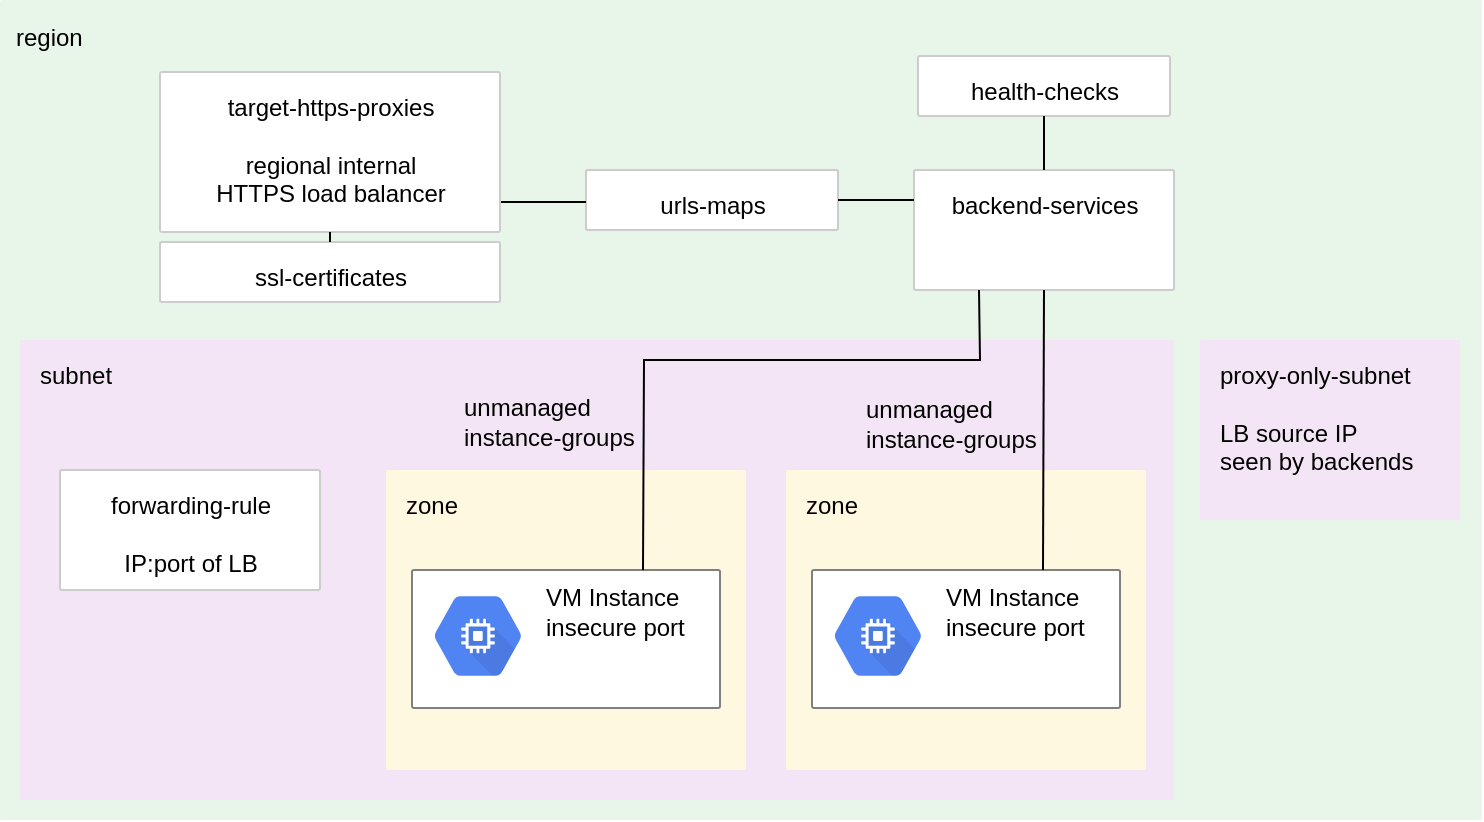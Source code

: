 <mxfile version="17.2.4" type="device"><diagram id="cstUYs0_MrwpeLKSXvVJ" name="Page-1"><mxGraphModel dx="1025" dy="593" grid="1" gridSize="10" guides="1" tooltips="1" connect="1" arrows="1" fold="1" page="1" pageScale="1" pageWidth="850" pageHeight="1100" math="0" shadow="0"><root><mxCell id="0"/><mxCell id="1" parent="0"/><mxCell id="04NytanJjaSaexqy_Y4b-19" value="" style="sketch=0;points=[[0,0,0],[0.25,0,0],[0.5,0,0],[0.75,0,0],[1,0,0],[1,0.25,0],[1,0.5,0],[1,0.75,0],[1,1,0],[0.75,1,0],[0.5,1,0],[0.25,1,0],[0,1,0],[0,0.75,0],[0,0.5,0],[0,0.25,0]];rounded=1;absoluteArcSize=1;arcSize=2;html=1;strokeColor=none;gradientColor=none;shadow=0;dashed=0;fontSize=12;fontColor=#9E9E9E;align=left;verticalAlign=top;spacing=10;spacingTop=-4;fillColor=#E8F5E9;" parent="1" vertex="1"><mxGeometry x="70" y="50" width="741" height="410" as="geometry"><mxPoint x="10" y="50" as="offset"/></mxGeometry></mxCell><mxCell id="04NytanJjaSaexqy_Y4b-9" value="subnet" style="sketch=0;points=[[0,0,0],[0.25,0,0],[0.5,0,0],[0.75,0,0],[1,0,0],[1,0.25,0],[1,0.5,0],[1,0.75,0],[1,1,0],[0.75,1,0],[0.5,1,0],[0.25,1,0],[0,1,0],[0,0.75,0],[0,0.5,0],[0,0.25,0]];rounded=1;absoluteArcSize=1;arcSize=2;html=1;strokeColor=none;gradientColor=none;shadow=0;dashed=0;fontSize=12;fontColor=#000000;align=left;verticalAlign=top;spacing=10;spacingTop=-4;fillColor=#F3E5F5;" parent="1" vertex="1"><mxGeometry x="80" y="220" width="577" height="230" as="geometry"/></mxCell><mxCell id="04NytanJjaSaexqy_Y4b-5" value="zone" style="sketch=0;points=[[0,0,0],[0.25,0,0],[0.5,0,0],[0.75,0,0],[1,0,0],[1,0.25,0],[1,0.5,0],[1,0.75,0],[1,1,0],[0.75,1,0],[0.5,1,0],[0.25,1,0],[0,1,0],[0,0.75,0],[0,0.5,0],[0,0.25,0]];rounded=1;absoluteArcSize=1;arcSize=2;html=1;strokeColor=none;gradientColor=none;shadow=0;dashed=0;fontSize=12;fontColor=#000000;align=left;verticalAlign=top;spacing=10;spacingTop=-4;fillColor=#FFF8E1;" parent="1" vertex="1"><mxGeometry x="463" y="285" width="180" height="150" as="geometry"/></mxCell><mxCell id="04NytanJjaSaexqy_Y4b-13" value="&lt;div&gt;proxy-only-subnet&lt;/div&gt;&lt;div&gt;&lt;br&gt;&lt;/div&gt;&lt;div&gt;LB source IP&lt;/div&gt;&lt;div&gt;seen by backends&lt;br&gt;&lt;/div&gt;" style="sketch=0;points=[[0,0,0],[0.25,0,0],[0.5,0,0],[0.75,0,0],[1,0,0],[1,0.25,0],[1,0.5,0],[1,0.75,0],[1,1,0],[0.75,1,0],[0.5,1,0],[0.25,1,0],[0,1,0],[0,0.75,0],[0,0.5,0],[0,0.25,0]];rounded=1;absoluteArcSize=1;arcSize=2;html=1;strokeColor=none;gradientColor=none;shadow=0;dashed=0;fontSize=12;fontColor=#000000;align=left;verticalAlign=top;spacing=10;spacingTop=-4;fillColor=#F3E5F5;" parent="1" vertex="1"><mxGeometry x="670" y="220" width="130" height="90" as="geometry"/></mxCell><mxCell id="04NytanJjaSaexqy_Y4b-27" value="&lt;div align=&quot;left&quot;&gt;region&lt;/div&gt;" style="text;html=1;resizable=0;autosize=1;align=left;verticalAlign=middle;points=[];fillColor=none;strokeColor=none;rounded=0;" parent="1" vertex="1"><mxGeometry x="76" y="59" width="50" height="20" as="geometry"/></mxCell><mxCell id="4L4TsIcvxuaD26HZeU3--1" value="ssl-certificates" style="sketch=0;points=[[0,0,0],[0.25,0,0],[0.5,0,0],[0.75,0,0],[1,0,0],[1,0.25,0],[1,0.5,0],[1,0.75,0],[1,1,0],[0.75,1,0],[0.5,1,0],[0.25,1,0],[0,1,0],[0,0.75,0],[0,0.5,0],[0,0.25,0]];rounded=1;absoluteArcSize=1;arcSize=2;html=1;strokeColor=#CCCCCC;gradientColor=none;shadow=0;dashed=0;fontSize=12;fontColor=#000000;align=center;verticalAlign=top;spacing=10;spacingTop=-4;fillColor=#FFFFFF;strokeWidth=1;" parent="1" vertex="1"><mxGeometry x="150" y="171" width="170" height="30" as="geometry"/></mxCell><mxCell id="BPpdw_s69a40fWfZZwsO-2" value="" style="group" vertex="1" connectable="0" parent="1"><mxGeometry x="476" y="335" width="155" height="69" as="geometry"/></mxCell><mxCell id="BPpdw_s69a40fWfZZwsO-3" value="" style="sketch=0;points=[[0,0,0],[0.25,0,0],[0.5,0,0],[0.75,0,0],[1,0,0],[1,0.25,0],[1,0.5,0],[1,0.75,0],[1,1,0],[0.75,1,0],[0.5,1,0],[0.25,1,0],[0,1,0],[0,0.75,0],[0,0.5,0],[0,0.25,0]];rounded=1;absoluteArcSize=1;arcSize=2;html=1;strokeColor=#808080;gradientColor=none;shadow=0;dashed=0;fontSize=12;fontColor=#9E9E9E;align=left;verticalAlign=top;spacing=10;spacingTop=-4;" vertex="1" parent="BPpdw_s69a40fWfZZwsO-2"><mxGeometry width="154" height="69" as="geometry"/></mxCell><mxCell id="BPpdw_s69a40fWfZZwsO-4" value="" style="sketch=0;html=1;fillColor=#5184F3;strokeColor=none;verticalAlign=top;labelPosition=center;verticalLabelPosition=bottom;align=center;spacingTop=-6;fontSize=11;fontStyle=1;shape=mxgraph.gcp2.hexIcon;prIcon=compute_engine" vertex="1" parent="BPpdw_s69a40fWfZZwsO-2"><mxGeometry y="3.75" width="66" height="58.5" as="geometry"/></mxCell><mxCell id="BPpdw_s69a40fWfZZwsO-5" value="&lt;div&gt;VM Instance&lt;/div&gt;&lt;div&gt;insecure port&lt;br&gt;&lt;/div&gt;" style="text;html=1;resizable=0;autosize=1;align=left;verticalAlign=middle;points=[];fillColor=none;strokeColor=none;rounded=0;" vertex="1" parent="BPpdw_s69a40fWfZZwsO-2"><mxGeometry x="65" y="6" width="90" height="30" as="geometry"/></mxCell><mxCell id="BPpdw_s69a40fWfZZwsO-6" value="zone" style="sketch=0;points=[[0,0,0],[0.25,0,0],[0.5,0,0],[0.75,0,0],[1,0,0],[1,0.25,0],[1,0.5,0],[1,0.75,0],[1,1,0],[0.75,1,0],[0.5,1,0],[0.25,1,0],[0,1,0],[0,0.75,0],[0,0.5,0],[0,0.25,0]];rounded=1;absoluteArcSize=1;arcSize=2;html=1;strokeColor=none;gradientColor=none;shadow=0;dashed=0;fontSize=12;fontColor=#000000;align=left;verticalAlign=top;spacing=10;spacingTop=-4;fillColor=#FFF8E1;" vertex="1" parent="1"><mxGeometry x="263" y="285" width="180" height="150" as="geometry"/></mxCell><mxCell id="BPpdw_s69a40fWfZZwsO-7" value="" style="group" vertex="1" connectable="0" parent="1"><mxGeometry x="276" y="335" width="155" height="69" as="geometry"/></mxCell><mxCell id="BPpdw_s69a40fWfZZwsO-8" value="" style="sketch=0;points=[[0,0,0],[0.25,0,0],[0.5,0,0],[0.75,0,0],[1,0,0],[1,0.25,0],[1,0.5,0],[1,0.75,0],[1,1,0],[0.75,1,0],[0.5,1,0],[0.25,1,0],[0,1,0],[0,0.75,0],[0,0.5,0],[0,0.25,0]];rounded=1;absoluteArcSize=1;arcSize=2;html=1;strokeColor=#808080;gradientColor=none;shadow=0;dashed=0;fontSize=12;fontColor=#9E9E9E;align=left;verticalAlign=top;spacing=10;spacingTop=-4;" vertex="1" parent="BPpdw_s69a40fWfZZwsO-7"><mxGeometry width="154" height="69" as="geometry"/></mxCell><mxCell id="BPpdw_s69a40fWfZZwsO-9" value="" style="sketch=0;html=1;fillColor=#5184F3;strokeColor=none;verticalAlign=top;labelPosition=center;verticalLabelPosition=bottom;align=center;spacingTop=-6;fontSize=11;fontStyle=1;shape=mxgraph.gcp2.hexIcon;prIcon=compute_engine" vertex="1" parent="BPpdw_s69a40fWfZZwsO-7"><mxGeometry y="3.75" width="66" height="58.5" as="geometry"/></mxCell><mxCell id="BPpdw_s69a40fWfZZwsO-10" value="&lt;div&gt;VM Instance&lt;/div&gt;&lt;div&gt;insecure port&lt;br&gt;&lt;/div&gt;" style="text;html=1;resizable=0;autosize=1;align=left;verticalAlign=middle;points=[];fillColor=none;strokeColor=none;rounded=0;" vertex="1" parent="BPpdw_s69a40fWfZZwsO-7"><mxGeometry x="65" y="6" width="90" height="30" as="geometry"/></mxCell><mxCell id="BPpdw_s69a40fWfZZwsO-11" value="&lt;div&gt;forwarding-rule&lt;/div&gt;&lt;div&gt;&lt;br&gt;&lt;/div&gt;&lt;div&gt;IP:port of LB&lt;br&gt;&lt;/div&gt;" style="sketch=0;points=[[0,0,0],[0.25,0,0],[0.5,0,0],[0.75,0,0],[1,0,0],[1,0.25,0],[1,0.5,0],[1,0.75,0],[1,1,0],[0.75,1,0],[0.5,1,0],[0.25,1,0],[0,1,0],[0,0.75,0],[0,0.5,0],[0,0.25,0]];rounded=1;absoluteArcSize=1;arcSize=2;html=1;strokeColor=#CCCCCC;gradientColor=none;shadow=0;dashed=0;fontSize=12;fontColor=#000000;align=center;verticalAlign=top;spacing=10;spacingTop=-4;fillColor=#FFFFFF;strokeWidth=1;" vertex="1" parent="1"><mxGeometry x="100" y="285" width="130" height="60" as="geometry"/></mxCell><mxCell id="BPpdw_s69a40fWfZZwsO-12" value="backend-services" style="sketch=0;points=[[0,0,0],[0.25,0,0],[0.5,0,0],[0.75,0,0],[1,0,0],[1,0.25,0],[1,0.5,0],[1,0.75,0],[1,1,0],[0.75,1,0],[0.5,1,0],[0.25,1,0],[0,1,0],[0,0.75,0],[0,0.5,0],[0,0.25,0]];rounded=1;absoluteArcSize=1;arcSize=2;html=1;strokeColor=#CCCCCC;gradientColor=none;shadow=0;dashed=0;fontSize=12;fontColor=#000000;align=center;verticalAlign=top;spacing=10;spacingTop=-4;fillColor=#FFFFFF;strokeWidth=1;" vertex="1" parent="1"><mxGeometry x="527" y="135" width="130" height="60" as="geometry"/></mxCell><mxCell id="BPpdw_s69a40fWfZZwsO-19" value="health-checks" style="sketch=0;points=[[0,0,0],[0.25,0,0],[0.5,0,0],[0.75,0,0],[1,0,0],[1,0.25,0],[1,0.5,0],[1,0.75,0],[1,1,0],[0.75,1,0],[0.5,1,0],[0.25,1,0],[0,1,0],[0,0.75,0],[0,0.5,0],[0,0.25,0]];rounded=1;absoluteArcSize=1;arcSize=2;html=1;strokeColor=#CCCCCC;gradientColor=none;shadow=0;dashed=0;fontSize=12;fontColor=#000000;align=center;verticalAlign=top;spacing=10;spacingTop=-4;fillColor=#FFFFFF;strokeWidth=1;" vertex="1" parent="1"><mxGeometry x="529" y="78" width="126" height="30" as="geometry"/></mxCell><mxCell id="BPpdw_s69a40fWfZZwsO-24" value="&lt;div&gt;urls-maps&lt;/div&gt;" style="sketch=0;points=[[0,0,0],[0.25,0,0],[0.5,0,0],[0.75,0,0],[1,0,0],[1,0.25,0],[1,0.5,0],[1,0.75,0],[1,1,0],[0.75,1,0],[0.5,1,0],[0.25,1,0],[0,1,0],[0,0.75,0],[0,0.5,0],[0,0.25,0]];rounded=1;absoluteArcSize=1;arcSize=2;html=1;strokeColor=#CCCCCC;gradientColor=none;shadow=0;dashed=0;fontSize=12;fontColor=#000000;align=center;verticalAlign=top;spacing=10;spacingTop=-4;fillColor=#FFFFFF;strokeWidth=1;" vertex="1" parent="1"><mxGeometry x="363" y="135" width="126" height="30" as="geometry"/></mxCell><mxCell id="BPpdw_s69a40fWfZZwsO-26" value="" style="endArrow=none;html=1;rounded=0;" edge="1" parent="1"><mxGeometry width="50" height="50" relative="1" as="geometry"><mxPoint x="320" y="151" as="sourcePoint"/><mxPoint x="363" y="151" as="targetPoint"/></mxGeometry></mxCell><mxCell id="BPpdw_s69a40fWfZZwsO-27" value="" style="endArrow=none;html=1;rounded=0;entryX=0;entryY=0.25;entryDx=0;entryDy=0;entryPerimeter=0;exitX=1;exitY=0.5;exitDx=0;exitDy=0;exitPerimeter=0;" edge="1" parent="1" source="BPpdw_s69a40fWfZZwsO-24" target="BPpdw_s69a40fWfZZwsO-12"><mxGeometry width="50" height="50" relative="1" as="geometry"><mxPoint x="490" y="320" as="sourcePoint"/><mxPoint x="540" y="270" as="targetPoint"/></mxGeometry></mxCell><mxCell id="BPpdw_s69a40fWfZZwsO-28" value="" style="endArrow=none;html=1;rounded=0;entryX=0.5;entryY=1;entryDx=0;entryDy=0;entryPerimeter=0;exitX=0.5;exitY=0;exitDx=0;exitDy=0;exitPerimeter=0;" edge="1" parent="1" source="BPpdw_s69a40fWfZZwsO-12" target="BPpdw_s69a40fWfZZwsO-19"><mxGeometry width="50" height="50" relative="1" as="geometry"><mxPoint x="490" y="320" as="sourcePoint"/><mxPoint x="540" y="270" as="targetPoint"/></mxGeometry></mxCell><mxCell id="BPpdw_s69a40fWfZZwsO-29" value="" style="endArrow=none;html=1;rounded=0;entryX=0.5;entryY=1;entryDx=0;entryDy=0;entryPerimeter=0;exitX=0.75;exitY=0;exitDx=0;exitDy=0;exitPerimeter=0;" edge="1" parent="1" source="BPpdw_s69a40fWfZZwsO-3" target="BPpdw_s69a40fWfZZwsO-12"><mxGeometry width="50" height="50" relative="1" as="geometry"><mxPoint x="490" y="310" as="sourcePoint"/><mxPoint x="540" y="260" as="targetPoint"/></mxGeometry></mxCell><mxCell id="BPpdw_s69a40fWfZZwsO-30" value="" style="endArrow=none;html=1;rounded=0;entryX=0.25;entryY=1;entryDx=0;entryDy=0;entryPerimeter=0;exitX=0.75;exitY=0;exitDx=0;exitDy=0;exitPerimeter=0;" edge="1" parent="1" source="BPpdw_s69a40fWfZZwsO-8" target="BPpdw_s69a40fWfZZwsO-12"><mxGeometry width="50" height="50" relative="1" as="geometry"><mxPoint x="490" y="310" as="sourcePoint"/><mxPoint x="540" y="260" as="targetPoint"/><Array as="points"><mxPoint x="392" y="230"/><mxPoint x="560" y="230"/></Array></mxGeometry></mxCell><mxCell id="BPpdw_s69a40fWfZZwsO-32" value="&lt;div&gt;target-https-proxies&lt;/div&gt;&lt;div&gt;&lt;br&gt;&lt;/div&gt;&lt;div&gt;regional internal&lt;/div&gt;&lt;div&gt;HTTPS load balancer&lt;br&gt;&lt;/div&gt;" style="sketch=0;points=[[0,0,0],[0.25,0,0],[0.5,0,0],[0.75,0,0],[1,0,0],[1,0.25,0],[1,0.5,0],[1,0.75,0],[1,1,0],[0.75,1,0],[0.5,1,0],[0.25,1,0],[0,1,0],[0,0.75,0],[0,0.5,0],[0,0.25,0]];rounded=1;absoluteArcSize=1;arcSize=2;html=1;strokeColor=#CCCCCC;gradientColor=none;shadow=0;dashed=0;fontSize=12;fontColor=#000000;align=center;verticalAlign=top;spacing=10;spacingTop=-4;fillColor=#FFFFFF;strokeWidth=1;" vertex="1" parent="1"><mxGeometry x="150" y="86" width="170" height="80" as="geometry"/></mxCell><mxCell id="BPpdw_s69a40fWfZZwsO-35" value="" style="endArrow=none;html=1;rounded=0;entryX=0.5;entryY=1;entryDx=0;entryDy=0;entryPerimeter=0;" edge="1" parent="1" source="4L4TsIcvxuaD26HZeU3--1" target="BPpdw_s69a40fWfZZwsO-32"><mxGeometry width="50" height="50" relative="1" as="geometry"><mxPoint x="330" y="350" as="sourcePoint"/><mxPoint x="380" y="300" as="targetPoint"/></mxGeometry></mxCell><mxCell id="BPpdw_s69a40fWfZZwsO-36" value="&lt;div&gt;unmanaged&lt;/div&gt;&lt;div&gt;instance-groups&lt;/div&gt;" style="text;html=1;resizable=0;autosize=1;align=left;verticalAlign=middle;points=[];fillColor=none;strokeColor=none;rounded=0;" vertex="1" parent="1"><mxGeometry x="300" y="246" width="100" height="30" as="geometry"/></mxCell><mxCell id="BPpdw_s69a40fWfZZwsO-39" value="&lt;div&gt;unmanaged&lt;/div&gt;&lt;div&gt;instance-groups&lt;/div&gt;" style="text;html=1;resizable=0;autosize=1;align=left;verticalAlign=middle;points=[];fillColor=none;strokeColor=none;rounded=0;" vertex="1" parent="1"><mxGeometry x="501" y="247" width="100" height="30" as="geometry"/></mxCell></root></mxGraphModel></diagram></mxfile>